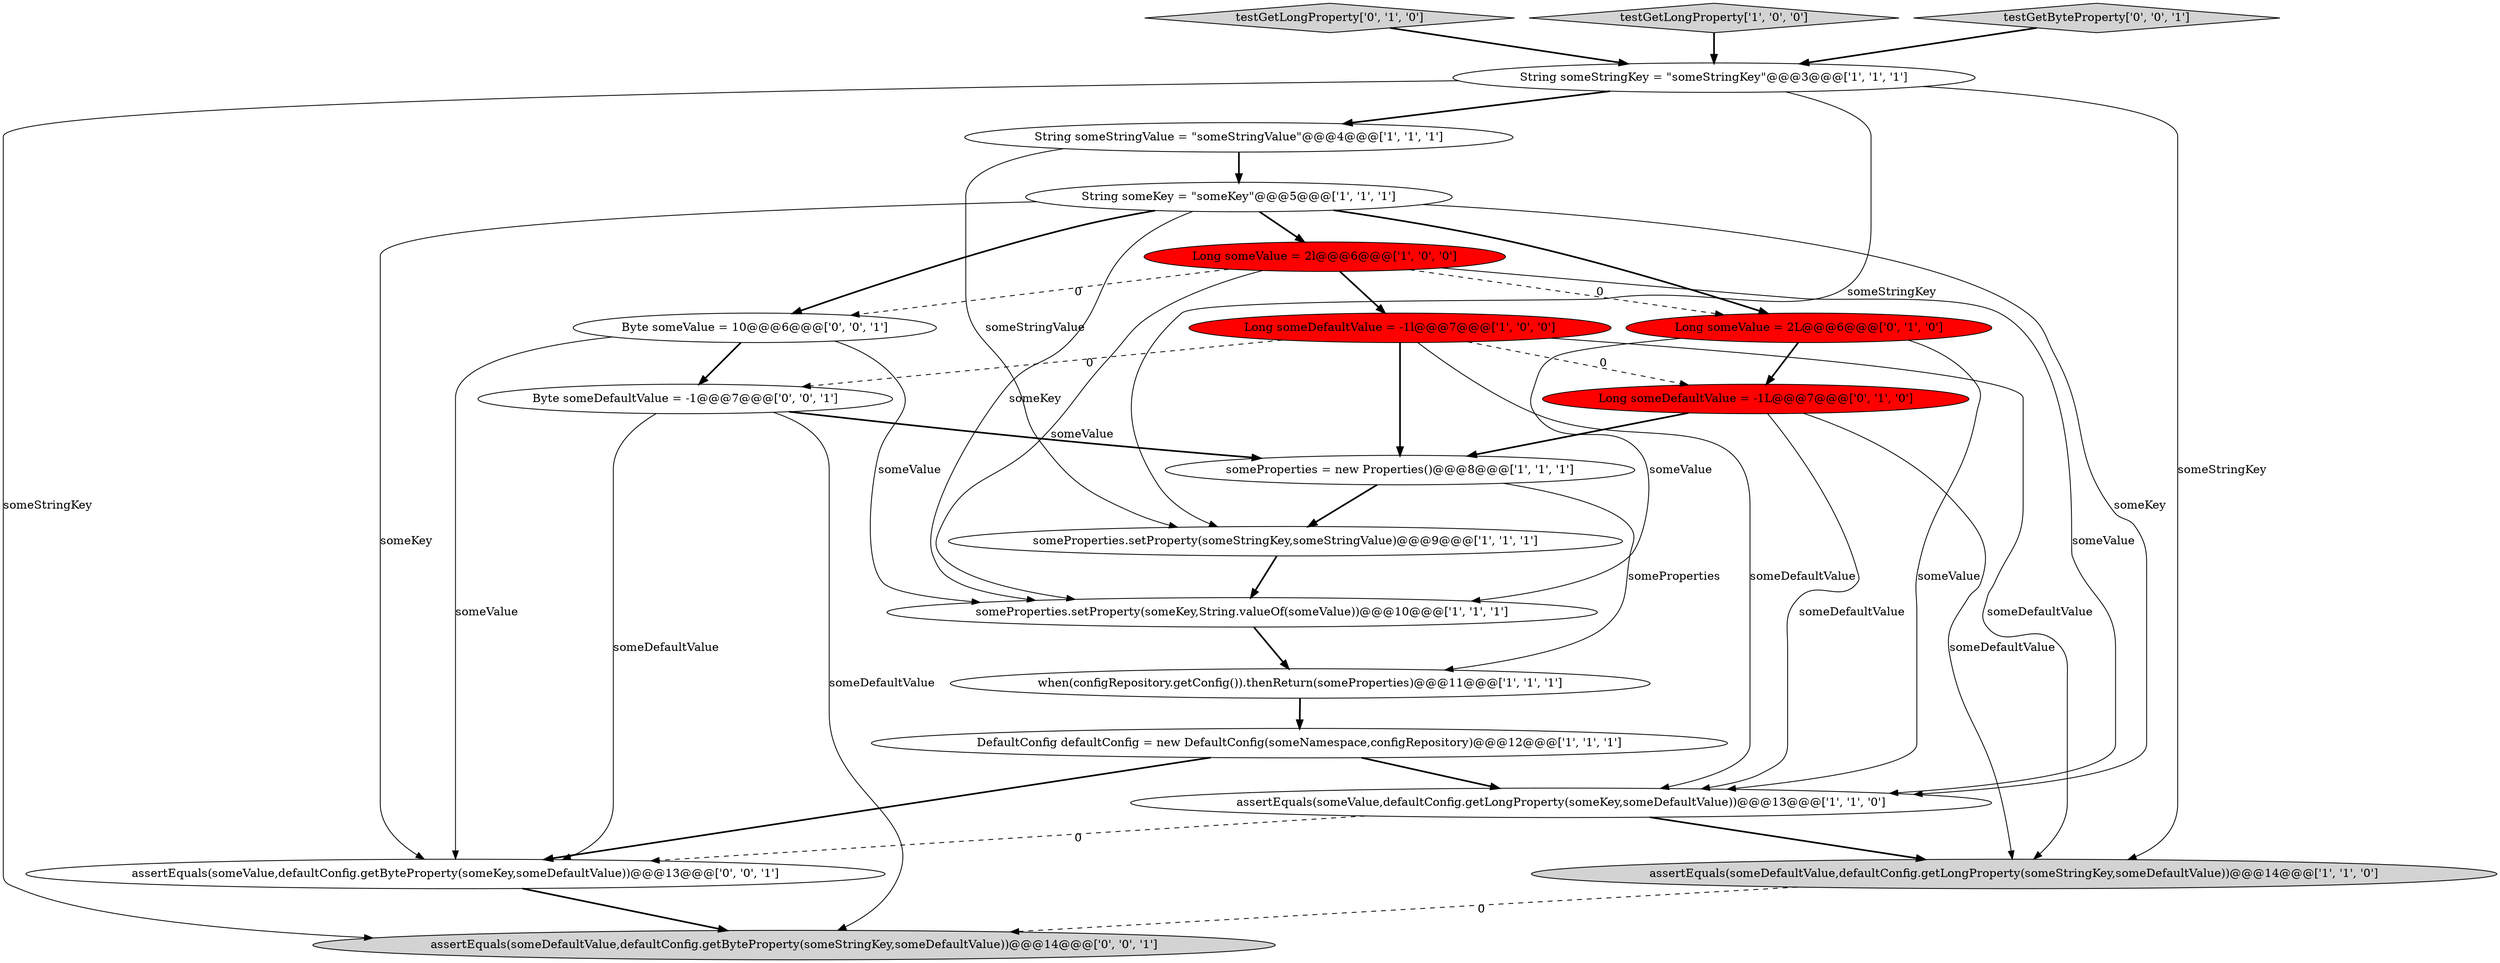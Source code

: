 digraph {
17 [style = filled, label = "Byte someDefaultValue = -1@@@7@@@['0', '0', '1']", fillcolor = white, shape = ellipse image = "AAA0AAABBB3BBB"];
18 [style = filled, label = "assertEquals(someValue,defaultConfig.getByteProperty(someKey,someDefaultValue))@@@13@@@['0', '0', '1']", fillcolor = white, shape = ellipse image = "AAA0AAABBB3BBB"];
8 [style = filled, label = "String someStringKey = \"someStringKey\"@@@3@@@['1', '1', '1']", fillcolor = white, shape = ellipse image = "AAA0AAABBB1BBB"];
11 [style = filled, label = "when(configRepository.getConfig()).thenReturn(someProperties)@@@11@@@['1', '1', '1']", fillcolor = white, shape = ellipse image = "AAA0AAABBB1BBB"];
6 [style = filled, label = "someProperties = new Properties()@@@8@@@['1', '1', '1']", fillcolor = white, shape = ellipse image = "AAA0AAABBB1BBB"];
2 [style = filled, label = "String someKey = \"someKey\"@@@5@@@['1', '1', '1']", fillcolor = white, shape = ellipse image = "AAA0AAABBB1BBB"];
15 [style = filled, label = "Long someDefaultValue = -1L@@@7@@@['0', '1', '0']", fillcolor = red, shape = ellipse image = "AAA1AAABBB2BBB"];
13 [style = filled, label = "testGetLongProperty['0', '1', '0']", fillcolor = lightgray, shape = diamond image = "AAA0AAABBB2BBB"];
16 [style = filled, label = "assertEquals(someDefaultValue,defaultConfig.getByteProperty(someStringKey,someDefaultValue))@@@14@@@['0', '0', '1']", fillcolor = lightgray, shape = ellipse image = "AAA0AAABBB3BBB"];
1 [style = filled, label = "Long someDefaultValue = -1l@@@7@@@['1', '0', '0']", fillcolor = red, shape = ellipse image = "AAA1AAABBB1BBB"];
4 [style = filled, label = "someProperties.setProperty(someKey,String.valueOf(someValue))@@@10@@@['1', '1', '1']", fillcolor = white, shape = ellipse image = "AAA0AAABBB1BBB"];
14 [style = filled, label = "Long someValue = 2L@@@6@@@['0', '1', '0']", fillcolor = red, shape = ellipse image = "AAA1AAABBB2BBB"];
9 [style = filled, label = "someProperties.setProperty(someStringKey,someStringValue)@@@9@@@['1', '1', '1']", fillcolor = white, shape = ellipse image = "AAA0AAABBB1BBB"];
20 [style = filled, label = "Byte someValue = 10@@@6@@@['0', '0', '1']", fillcolor = white, shape = ellipse image = "AAA0AAABBB3BBB"];
3 [style = filled, label = "Long someValue = 2l@@@6@@@['1', '0', '0']", fillcolor = red, shape = ellipse image = "AAA1AAABBB1BBB"];
0 [style = filled, label = "testGetLongProperty['1', '0', '0']", fillcolor = lightgray, shape = diamond image = "AAA0AAABBB1BBB"];
7 [style = filled, label = "DefaultConfig defaultConfig = new DefaultConfig(someNamespace,configRepository)@@@12@@@['1', '1', '1']", fillcolor = white, shape = ellipse image = "AAA0AAABBB1BBB"];
19 [style = filled, label = "testGetByteProperty['0', '0', '1']", fillcolor = lightgray, shape = diamond image = "AAA0AAABBB3BBB"];
5 [style = filled, label = "assertEquals(someDefaultValue,defaultConfig.getLongProperty(someStringKey,someDefaultValue))@@@14@@@['1', '1', '0']", fillcolor = lightgray, shape = ellipse image = "AAA0AAABBB1BBB"];
10 [style = filled, label = "String someStringValue = \"someStringValue\"@@@4@@@['1', '1', '1']", fillcolor = white, shape = ellipse image = "AAA0AAABBB1BBB"];
12 [style = filled, label = "assertEquals(someValue,defaultConfig.getLongProperty(someKey,someDefaultValue))@@@13@@@['1', '1', '0']", fillcolor = white, shape = ellipse image = "AAA0AAABBB1BBB"];
8->16 [style = solid, label="someStringKey"];
2->12 [style = solid, label="someKey"];
8->10 [style = bold, label=""];
17->18 [style = solid, label="someDefaultValue"];
2->18 [style = solid, label="someKey"];
2->20 [style = bold, label=""];
20->17 [style = bold, label=""];
12->5 [style = bold, label=""];
3->1 [style = bold, label=""];
17->6 [style = bold, label=""];
7->12 [style = bold, label=""];
1->15 [style = dashed, label="0"];
9->4 [style = bold, label=""];
2->3 [style = bold, label=""];
10->9 [style = solid, label="someStringValue"];
1->12 [style = solid, label="someDefaultValue"];
15->6 [style = bold, label=""];
3->4 [style = solid, label="someValue"];
19->8 [style = bold, label=""];
14->4 [style = solid, label="someValue"];
6->11 [style = solid, label="someProperties"];
5->16 [style = dashed, label="0"];
14->12 [style = solid, label="someValue"];
8->5 [style = solid, label="someStringKey"];
1->17 [style = dashed, label="0"];
1->6 [style = bold, label=""];
15->12 [style = solid, label="someDefaultValue"];
8->9 [style = solid, label="someStringKey"];
2->14 [style = bold, label=""];
3->20 [style = dashed, label="0"];
0->8 [style = bold, label=""];
7->18 [style = bold, label=""];
3->12 [style = solid, label="someValue"];
15->5 [style = solid, label="someDefaultValue"];
1->5 [style = solid, label="someDefaultValue"];
12->18 [style = dashed, label="0"];
10->2 [style = bold, label=""];
14->15 [style = bold, label=""];
20->4 [style = solid, label="someValue"];
2->4 [style = solid, label="someKey"];
17->16 [style = solid, label="someDefaultValue"];
6->9 [style = bold, label=""];
13->8 [style = bold, label=""];
4->11 [style = bold, label=""];
3->14 [style = dashed, label="0"];
11->7 [style = bold, label=""];
20->18 [style = solid, label="someValue"];
18->16 [style = bold, label=""];
}
